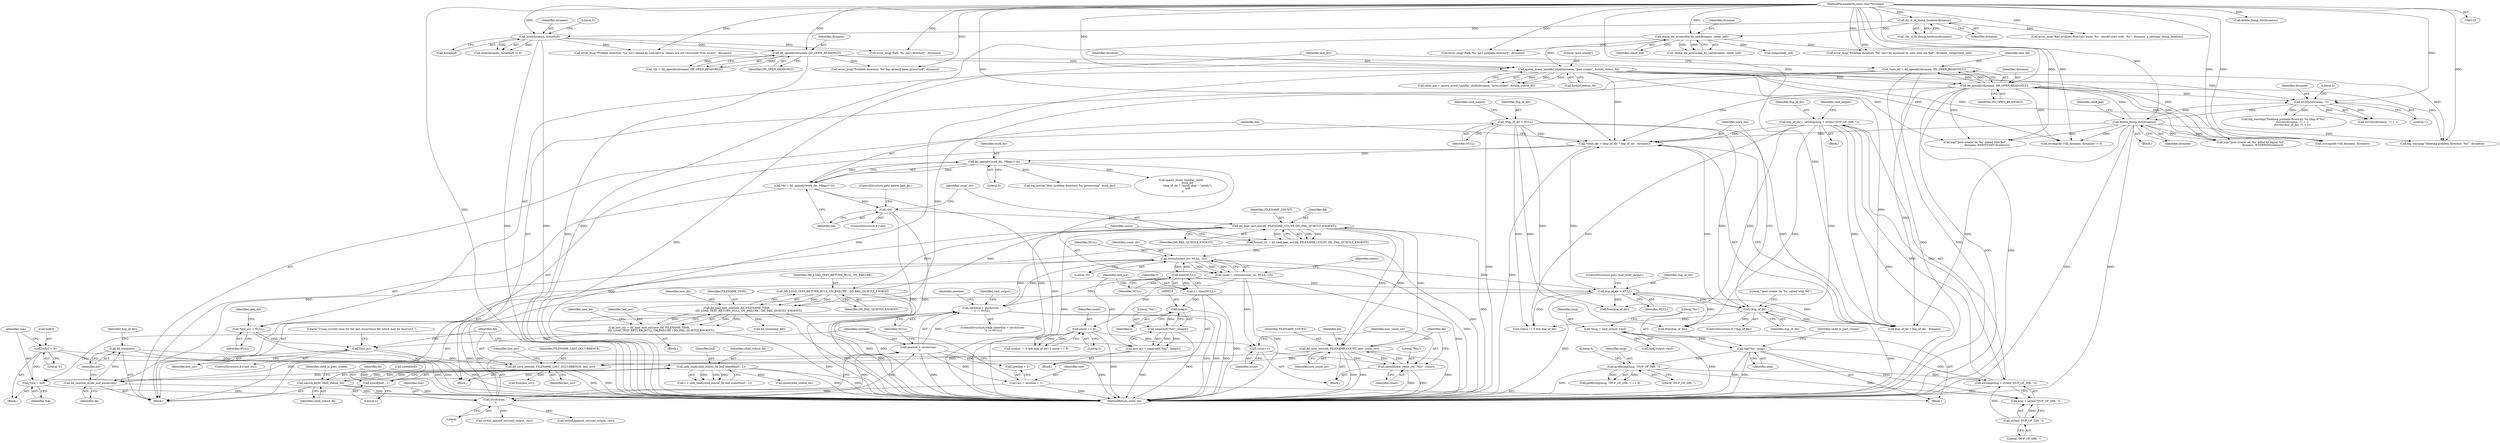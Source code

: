 digraph "0_abrt_8939398b82006ba1fec4ed491339fc075f43fc7c_0@API" {
"1000529" [label="(Call,dd_close(dd))"];
"1000527" [label="(Call,dd_sanitize_mode_and_owner(dd))"];
"1000521" [label="(Call,dd_save_text(dd, FILENAME_LAST_OCCURRENCE, last_ocr))"];
"1000463" [label="(Call,dd_save_text(dd, FILENAME_COUNT, new_count_str))"];
"1000434" [label="(Call,dd_load_text_ext(dd, FILENAME_COUNT, DD_FAIL_QUIETLY_ENOENT))"];
"1000428" [label="(Call,!dd)"];
"1000422" [label="(Call,*dd = dd_opendir(work_dir, /*flags:*/ 0))"];
"1000424" [label="(Call,dd_opendir(work_dir, /*flags:*/ 0))"];
"1000415" [label="(Call,*work_dir = (dup_of_dir ? dup_of_dir : dirname))"];
"1000574" [label="(Call,dup_of_dir = NULL)"];
"1000441" [label="(Call,strtoul(count_str, NULL, 10))"];
"1000432" [label="(Call,*count_str = dd_load_text_ext(dd, FILENAME_COUNT, DD_FAIL_QUIETLY_ENOENT))"];
"1000318" [label="(Call,(newline = strchr(raw, '\n')) != NULL)"];
"1000319" [label="(Call,newline = strchr(raw, '\n'))"];
"1000321" [label="(Call,strchr(raw, '\n'))"];
"1000313" [label="(Call,*raw = buf)"];
"1000295" [label="(Call,safe_read(child_stdout_fd, buf, sizeof(buf) - 1))"];
"1000564" [label="(Call,xmove_fd(fd, child_stdout_fd))"];
"1000307" [label="(Call,buf[r] = '\0')"];
"1000298" [label="(Call,sizeof(buf) - 1)"];
"1000362" [label="(Call,raw = newline + 1)"];
"1000512" [label="(Call,time(NULL))"];
"1000274" [label="(Call,*dup_of_dir = NULL)"];
"1000405" [label="(Call,!dup_of_dir)"];
"1000353" [label="(Call,dup_of_dir = xstrdup(msg + strlen(\"DUP_OF_DIR: \")))"];
"1000355" [label="(Call,xstrdup(msg + strlen(\"DUP_OF_DIR: \")))"];
"1000346" [label="(Call,prefixcmp(msg, \"DUP_OF_DIR: \"))"];
"1000339" [label="(Call,log(\"%s\", msg))"];
"1000334" [label="(Call,*msg = cmd_output->buf)"];
"1000358" [label="(Call,strlen(\"DUP_OF_DIR: \"))"];
"1000268" [label="(Call,spawn_event_handler_child(dirname, \"post-create\", &child_stdout_fd))"];
"1000219" [label="(Call,dd_opendir(dirname, DD_OPEN_READONLY))"];
"1000154" [label="(Call,lstat(dirname, &statbuf))"];
"1000138" [label="(Call,dir_is_in_dump_location(dirname))"];
"1000134" [label="(MethodParameterIn,const char *dirname)"];
"1000242" [label="(Call,dump_dir_accessible_by_uid(dirname, client_uid))"];
"1000479" [label="(Call,dd_opendir(dirname, DD_OPEN_READONLY))"];
"1000551" [label="(Call,delete_dump_dir(dirname))"];
"1000542" [label="(Call,strrchr(dirname, '/'))"];
"1000494" [label="(Call,DD_LOAD_TEXT_RETURN_NULL_ON_FAILURE | DD_FAIL_QUIETLY_ENOENT)"];
"1000459" [label="(Call,sprintf(new_count_str, \"%lu\", count))"];
"1000456" [label="(Call,count++)"];
"1000439" [label="(Call,count = strtoul(count_str, NULL, 10))"];
"1000452" [label="(Call,count == 0)"];
"1000514" [label="(Call,last_ocr = xasprintf(\"%lu\", (long)t))"];
"1000516" [label="(Call,xasprintf(\"%lu\", (long)t))"];
"1000518" [label="(Call,(long)t)"];
"1000510" [label="(Call,t = time(NULL))"];
"1000504" [label="(Call,!last_ocr)"];
"1000489" [label="(Call,last_ocr = dd_load_text_ext(new_dd, FILENAME_TIME,\n                            DD_LOAD_TEXT_RETURN_NULL_ON_FAILURE | DD_FAIL_QUIETLY_ENOENT))"];
"1000491" [label="(Call,dd_load_text_ext(new_dd, FILENAME_TIME,\n                            DD_LOAD_TEXT_RETURN_NULL_ON_FAILURE | DD_FAIL_QUIETLY_ENOENT))"];
"1000477" [label="(Call,*new_dd = dd_opendir(dirname, DD_OPEN_READONLY))"];
"1000483" [label="(Call,*last_ocr = NULL)"];
"1000440" [label="(Identifier,count)"];
"1000429" [label="(Identifier,dd)"];
"1000471" [label="(Identifier,dd)"];
"1000347" [label="(Identifier,msg)"];
"1000437" [label="(Identifier,DD_FAIL_QUIETLY_ENOENT)"];
"1000514" [label="(Call,last_ocr = xasprintf(\"%lu\", (long)t))"];
"1000447" [label="(Call,status != 0 && dup_of_dir)"];
"1000323" [label="(Literal,'\n')"];
"1000349" [label="(Literal,0)"];
"1000311" [label="(Literal,'\0')"];
"1000530" [label="(Identifier,dd)"];
"1000564" [label="(Call,xmove_fd(fd, child_stdout_fd))"];
"1000495" [label="(Identifier,DD_LOAD_TEXT_RETURN_NULL_ON_FAILURE)"];
"1000435" [label="(Identifier,dd)"];
"1000452" [label="(Call,count == 0)"];
"1000464" [label="(Identifier,dd)"];
"1000510" [label="(Call,t = time(NULL))"];
"1000155" [label="(Identifier,dirname)"];
"1000417" [label="(Call,dup_of_dir ? dup_of_dir : dirname)"];
"1000453" [label="(Identifier,count)"];
"1000577" [label="(ControlStructure,goto read_child_output;)"];
"1000295" [label="(Call,safe_read(child_stdout_fd, buf, sizeof(buf) - 1))"];
"1000404" [label="(ControlStructure,if (!dup_of_dir))"];
"1000513" [label="(Identifier,NULL)"];
"1000354" [label="(Identifier,dup_of_dir)"];
"1000138" [label="(Call,dir_is_in_dump_location(dirname))"];
"1000423" [label="(Identifier,dd)"];
"1000442" [label="(Identifier,count_str)"];
"1000271" [label="(Call,&child_stdout_fd)"];
"1000528" [label="(Identifier,dd)"];
"1000433" [label="(Identifier,count_str)"];
"1000351" [label="(Call,free(dup_of_dir))"];
"1000444" [label="(Literal,10)"];
"1000336" [label="(Call,cmd_output->buf)"];
"1000335" [label="(Identifier,msg)"];
"1000533" [label="(Identifier,dup_of_dir)"];
"1000221" [label="(Identifier,DD_OPEN_READONLY)"];
"1000529" [label="(Call,dd_close(dd))"];
"1000296" [label="(Identifier,child_stdout_fd)"];
"1000522" [label="(Identifier,dd)"];
"1000489" [label="(Call,last_ocr = dd_load_text_ext(new_dd, FILENAME_TIME,\n                            DD_LOAD_TEXT_RETURN_NULL_ON_FAILURE | DD_FAIL_QUIETLY_ENOENT))"];
"1000593" [label="(MethodReturn,static int)"];
"1000345" [label="(Call,prefixcmp(msg, \"DUP_OF_DIR: \") == 0)"];
"1000565" [label="(Identifier,fd)"];
"1000268" [label="(Call,spawn_event_handler_child(dirname, \"post-create\", &child_stdout_fd))"];
"1000363" [label="(Identifier,raw)"];
"1000353" [label="(Call,dup_of_dir = xstrdup(msg + strlen(\"DUP_OF_DIR: \")))"];
"1000462" [label="(Identifier,count)"];
"1000524" [label="(Identifier,last_ocr)"];
"1000574" [label="(Call,dup_of_dir = NULL)"];
"1000475" [label="(Block,)"];
"1000339" [label="(Call,log(\"%s\", msg))"];
"1000217" [label="(Call,*dd = dd_opendir(dirname, DD_OPEN_READONLY))"];
"1000477" [label="(Call,*new_dd = dd_opendir(dirname, DD_OPEN_READONLY))"];
"1000543" [label="(Identifier,dirname)"];
"1000493" [label="(Identifier,FILENAME_TIME)"];
"1000430" [label="(ControlStructure,goto delete_bad_dir;)"];
"1000575" [label="(Identifier,dup_of_dir)"];
"1000314" [label="(Identifier,raw)"];
"1000153" [label="(Call,lstat(dirname, &statbuf) != 0)"];
"1000330" [label="(Call,strbuf_append_str(cmd_output, raw))"];
"1000425" [label="(Identifier,work_dir)"];
"1000211" [label="(Call,error_msg(\"Problem directory '%s' isn't owned by root:abrt or others are not restricted from access\", dirname))"];
"1000460" [label="(Identifier,new_count_str)"];
"1000299" [label="(Call,sizeof(buf))"];
"1000135" [label="(Block,)"];
"1000505" [label="(Identifier,last_ocr)"];
"1000525" [label="(Call,free(last_ocr))"];
"1000355" [label="(Call,xstrdup(msg + strlen(\"DUP_OF_DIR: \")))"];
"1000427" [label="(ControlStructure,if (!dd))"];
"1000555" [label="(Identifier,child_pid)"];
"1000468" [label="(Call,strcmp(dd->dd_dirname, dirname) != 0)"];
"1000521" [label="(Call,dd_save_text(dd, FILENAME_LAST_OCCURRENCE, last_ocr))"];
"1000520" [label="(Identifier,t)"];
"1000556" [label="(Call,spawn_event_handler_child(\n                work_dir,\n                (dup_of_dir ? \"notify-dup\" : \"notify\"),\n                &fd\n    ))"];
"1000328" [label="(Identifier,newline)"];
"1000251" [label="(Call,error_msg(\"Path '%s' isn't problem directory\", dirname))"];
"1000307" [label="(Call,buf[r] = '\0')"];
"1000568" [label="(Identifier,child_is_post_create)"];
"1000516" [label="(Call,xasprintf(\"%lu\", (long)t))"];
"1000527" [label="(Call,dd_sanitize_mode_and_owner(dd))"];
"1000298" [label="(Call,sizeof(buf) - 1)"];
"1000243" [label="(Identifier,dirname)"];
"1000538" [label="(Block,)"];
"1000242" [label="(Call,dump_dir_accessible_by_uid(dirname, client_uid))"];
"1000409" [label="(Literal,\"'post-create' on '%s' exited with %d\")"];
"1000334" [label="(Call,*msg = cmd_output->buf)"];
"1000526" [label="(Identifier,last_ocr)"];
"1000158" [label="(Literal,0)"];
"1000545" [label="(Literal,1)"];
"1000348" [label="(Literal,\"DUP_OF_DIR: \")"];
"1000137" [label="(Call,!dir_is_in_dump_location(dirname))"];
"1000317" [label="(ControlStructure,while ((newline = strchr(raw, '\n')) != NULL))"];
"1000490" [label="(Identifier,last_ocr)"];
"1000469" [label="(Call,strcmp(dd->dd_dirname, dirname))"];
"1000301" [label="(Literal,1)"];
"1000485" [label="(Identifier,NULL)"];
"1000364" [label="(Call,newline + 1)"];
"1000368" [label="(Identifier,cmd_output)"];
"1000362" [label="(Call,raw = newline + 1)"];
"1000165" [label="(Call,error_msg(\"Path '%s' isn't directory\", dirname))"];
"1000496" [label="(Identifier,DD_FAIL_QUIETLY_ENOENT)"];
"1000483" [label="(Call,*last_ocr = NULL)"];
"1000367" [label="(Call,strbuf_append_str(cmd_output, raw))"];
"1000398" [label="(Call,log(\"'post-create' on '%s' killed by signal %d\",\n                            dirname, WTERMSIG(status)))"];
"1000270" [label="(Literal,\"post-create\")"];
"1000492" [label="(Identifier,new_dd)"];
"1000134" [label="(MethodParameterIn,const char *dirname)"];
"1000512" [label="(Call,time(NULL))"];
"1000465" [label="(Identifier,FILENAME_COUNT)"];
"1000497" [label="(Call,dd_close(new_dd))"];
"1000244" [label="(Identifier,client_uid)"];
"1000589" [label="(Call,close(child_stdout_fd))"];
"1000498" [label="(Identifier,new_dd)"];
"1000484" [label="(Identifier,last_ocr)"];
"1000219" [label="(Call,dd_opendir(dirname, DD_OPEN_READONLY))"];
"1000293" [label="(Call,r = safe_read(child_stdout_fd, buf, sizeof(buf) - 1))"];
"1000504" [label="(Call,!last_ocr)"];
"1000506" [label="(Block,)"];
"1000454" [label="(Literal,0)"];
"1000256" [label="(Call,error_msg(\"Problem directory '%s' can't be accessed by user with uid %ld\", dirname, (long)client_uid))"];
"1000259" [label="(Call,(long)client_uid)"];
"1000141" [label="(Call,error_msg(\"Bad problem directory name '%s', should start with: '%s'\", dirname, g_settings_dump_location))"];
"1000318" [label="(Call,(newline = strchr(raw, '\n')) != NULL)"];
"1000241" [label="(Call,!dump_dir_accessible_by_uid(dirname, client_uid))"];
"1000279" [label="(Identifier,cmd_output)"];
"1000461" [label="(Literal,\"%lu\")"];
"1000415" [label="(Call,*work_dir = (dup_of_dir ? dup_of_dir : dirname))"];
"1000443" [label="(Identifier,NULL)"];
"1000321" [label="(Call,strchr(raw, '\n'))"];
"1000220" [label="(Identifier,dirname)"];
"1000582" [label="(Call,delete_dump_dir(dirname))"];
"1000322" [label="(Identifier,raw)"];
"1000539" [label="(Call,log_warning(\"Deleting problem directory %s (dup of %s)\",\n                    strrchr(dirname, '/') + 1,\n                    strrchr(dup_of_dir, '/') + 1))"];
"1000446" [label="(Call,(status != 0 && dup_of_dir) || count == 0)"];
"1000234" [label="(Call,error_msg(\"Problem directory '%s' has already been processed\", dirname))"];
"1000491" [label="(Call,dd_load_text_ext(new_dd, FILENAME_TIME,\n                            DD_LOAD_TEXT_RETURN_NULL_ON_FAILURE | DD_FAIL_QUIETLY_ENOENT))"];
"1000479" [label="(Call,dd_opendir(dirname, DD_OPEN_READONLY))"];
"1000463" [label="(Call,dd_save_text(dd, FILENAME_COUNT, new_count_str))"];
"1000313" [label="(Call,*raw = buf)"];
"1000408" [label="(Call,log(\"'post-create' on '%s' exited with %d\",\n                            dirname, WEXITSTATUS(status)))"];
"1000315" [label="(Identifier,buf)"];
"1000325" [label="(Block,)"];
"1000416" [label="(Identifier,work_dir)"];
"1000487" [label="(Identifier,new_dd)"];
"1000508" [label="(Literal,\"Using current time for the last occurrence file which may be incorrect.\")"];
"1000405" [label="(Call,!dup_of_dir)"];
"1000523" [label="(Identifier,FILENAME_LAST_OCCURRENCE)"];
"1000426" [label="(Literal,0)"];
"1000441" [label="(Call,strtoul(count_str, NULL, 10))"];
"1000287" [label="(Block,)"];
"1000466" [label="(Identifier,new_count_str)"];
"1000436" [label="(Identifier,FILENAME_COUNT)"];
"1000324" [label="(Identifier,NULL)"];
"1000308" [label="(Call,buf[r])"];
"1000449" [label="(Identifier,status)"];
"1000269" [label="(Identifier,dirname)"];
"1000358" [label="(Call,strlen(\"DUP_OF_DIR: \"))"];
"1000356" [label="(Call,msg + strlen(\"DUP_OF_DIR: \"))"];
"1000432" [label="(Call,*count_str = dd_load_text_ext(dd, FILENAME_COUNT, DD_FAIL_QUIETLY_ENOENT))"];
"1000276" [label="(Identifier,NULL)"];
"1000406" [label="(Identifier,dup_of_dir)"];
"1000459" [label="(Call,sprintf(new_count_str, \"%lu\", count))"];
"1000517" [label="(Literal,\"%lu\")"];
"1000541" [label="(Call,strrchr(dirname, '/') + 1)"];
"1000552" [label="(Identifier,dirname)"];
"1000274" [label="(Call,*dup_of_dir = NULL)"];
"1000480" [label="(Identifier,dirname)"];
"1000428" [label="(Call,!dd)"];
"1000542" [label="(Call,strrchr(dirname, '/'))"];
"1000154" [label="(Call,lstat(dirname, &statbuf))"];
"1000503" [label="(ControlStructure,if (!last_ocr))"];
"1000456" [label="(Call,count++)"];
"1000455" [label="(Block,)"];
"1000515" [label="(Identifier,last_ocr)"];
"1000481" [label="(Identifier,DD_OPEN_READONLY)"];
"1000439" [label="(Call,count = strtoul(count_str, NULL, 10))"];
"1000478" [label="(Identifier,new_dd)"];
"1000341" [label="(Identifier,msg)"];
"1000340" [label="(Literal,\"%s\")"];
"1000518" [label="(Call,(long)t)"];
"1000350" [label="(Block,)"];
"1000457" [label="(Identifier,count)"];
"1000266" [label="(Call,child_pid = spawn_event_handler_child(dirname, \"post-create\", &child_stdout_fd))"];
"1000297" [label="(Identifier,buf)"];
"1000424" [label="(Call,dd_opendir(work_dir, /*flags:*/ 0))"];
"1000139" [label="(Identifier,dirname)"];
"1000534" [label="(Call,log_notice(\"New problem directory %s, processing\", work_dir))"];
"1000359" [label="(Literal,\"DUP_OF_DIR: \")"];
"1000576" [label="(Identifier,NULL)"];
"1000551" [label="(Call,delete_dump_dir(dirname))"];
"1000488" [label="(Block,)"];
"1000511" [label="(Identifier,t)"];
"1000422" [label="(Call,*dd = dd_opendir(work_dir, /*flags:*/ 0))"];
"1000319" [label="(Call,newline = strchr(raw, '\n'))"];
"1000346" [label="(Call,prefixcmp(msg, \"DUP_OF_DIR: \"))"];
"1000494" [label="(Call,DD_LOAD_TEXT_RETURN_NULL_ON_FAILURE | DD_FAIL_QUIETLY_ENOENT)"];
"1000275" [label="(Identifier,dup_of_dir)"];
"1000361" [label="(Identifier,cmd_output)"];
"1000566" [label="(Identifier,child_stdout_fd)"];
"1000587" [label="(Call,free(dup_of_dir))"];
"1000434" [label="(Call,dd_load_text_ext(dd, FILENAME_COUNT, DD_FAIL_QUIETLY_ENOENT))"];
"1000344" [label="(Identifier,child_is_post_create)"];
"1000320" [label="(Identifier,newline)"];
"1000156" [label="(Call,&statbuf)"];
"1000544" [label="(Literal,'/')"];
"1000579" [label="(Call,log_warning(\"Deleting problem directory '%s'\", dirname))"];
"1000529" -> "1000135"  [label="AST: "];
"1000529" -> "1000530"  [label="CFG: "];
"1000530" -> "1000529"  [label="AST: "];
"1000533" -> "1000529"  [label="CFG: "];
"1000529" -> "1000593"  [label="DDG: "];
"1000529" -> "1000593"  [label="DDG: "];
"1000527" -> "1000529"  [label="DDG: "];
"1000527" -> "1000135"  [label="AST: "];
"1000527" -> "1000528"  [label="CFG: "];
"1000528" -> "1000527"  [label="AST: "];
"1000530" -> "1000527"  [label="CFG: "];
"1000527" -> "1000593"  [label="DDG: "];
"1000521" -> "1000527"  [label="DDG: "];
"1000463" -> "1000527"  [label="DDG: "];
"1000434" -> "1000527"  [label="DDG: "];
"1000521" -> "1000475"  [label="AST: "];
"1000521" -> "1000524"  [label="CFG: "];
"1000522" -> "1000521"  [label="AST: "];
"1000523" -> "1000521"  [label="AST: "];
"1000524" -> "1000521"  [label="AST: "];
"1000526" -> "1000521"  [label="CFG: "];
"1000521" -> "1000593"  [label="DDG: "];
"1000521" -> "1000593"  [label="DDG: "];
"1000463" -> "1000521"  [label="DDG: "];
"1000514" -> "1000521"  [label="DDG: "];
"1000504" -> "1000521"  [label="DDG: "];
"1000521" -> "1000525"  [label="DDG: "];
"1000463" -> "1000455"  [label="AST: "];
"1000463" -> "1000466"  [label="CFG: "];
"1000464" -> "1000463"  [label="AST: "];
"1000465" -> "1000463"  [label="AST: "];
"1000466" -> "1000463"  [label="AST: "];
"1000471" -> "1000463"  [label="CFG: "];
"1000463" -> "1000593"  [label="DDG: "];
"1000463" -> "1000593"  [label="DDG: "];
"1000463" -> "1000593"  [label="DDG: "];
"1000463" -> "1000434"  [label="DDG: "];
"1000463" -> "1000459"  [label="DDG: "];
"1000434" -> "1000463"  [label="DDG: "];
"1000434" -> "1000463"  [label="DDG: "];
"1000459" -> "1000463"  [label="DDG: "];
"1000434" -> "1000432"  [label="AST: "];
"1000434" -> "1000437"  [label="CFG: "];
"1000435" -> "1000434"  [label="AST: "];
"1000436" -> "1000434"  [label="AST: "];
"1000437" -> "1000434"  [label="AST: "];
"1000432" -> "1000434"  [label="CFG: "];
"1000434" -> "1000593"  [label="DDG: "];
"1000434" -> "1000593"  [label="DDG: "];
"1000434" -> "1000432"  [label="DDG: "];
"1000434" -> "1000432"  [label="DDG: "];
"1000434" -> "1000432"  [label="DDG: "];
"1000428" -> "1000434"  [label="DDG: "];
"1000494" -> "1000434"  [label="DDG: "];
"1000434" -> "1000494"  [label="DDG: "];
"1000428" -> "1000427"  [label="AST: "];
"1000428" -> "1000429"  [label="CFG: "];
"1000429" -> "1000428"  [label="AST: "];
"1000430" -> "1000428"  [label="CFG: "];
"1000433" -> "1000428"  [label="CFG: "];
"1000428" -> "1000593"  [label="DDG: "];
"1000428" -> "1000593"  [label="DDG: "];
"1000422" -> "1000428"  [label="DDG: "];
"1000422" -> "1000135"  [label="AST: "];
"1000422" -> "1000424"  [label="CFG: "];
"1000423" -> "1000422"  [label="AST: "];
"1000424" -> "1000422"  [label="AST: "];
"1000429" -> "1000422"  [label="CFG: "];
"1000422" -> "1000593"  [label="DDG: "];
"1000424" -> "1000422"  [label="DDG: "];
"1000424" -> "1000422"  [label="DDG: "];
"1000424" -> "1000426"  [label="CFG: "];
"1000425" -> "1000424"  [label="AST: "];
"1000426" -> "1000424"  [label="AST: "];
"1000424" -> "1000593"  [label="DDG: "];
"1000415" -> "1000424"  [label="DDG: "];
"1000424" -> "1000534"  [label="DDG: "];
"1000424" -> "1000556"  [label="DDG: "];
"1000415" -> "1000135"  [label="AST: "];
"1000415" -> "1000417"  [label="CFG: "];
"1000416" -> "1000415"  [label="AST: "];
"1000417" -> "1000415"  [label="AST: "];
"1000423" -> "1000415"  [label="CFG: "];
"1000415" -> "1000593"  [label="DDG: "];
"1000574" -> "1000415"  [label="DDG: "];
"1000274" -> "1000415"  [label="DDG: "];
"1000405" -> "1000415"  [label="DDG: "];
"1000353" -> "1000415"  [label="DDG: "];
"1000268" -> "1000415"  [label="DDG: "];
"1000479" -> "1000415"  [label="DDG: "];
"1000551" -> "1000415"  [label="DDG: "];
"1000134" -> "1000415"  [label="DDG: "];
"1000574" -> "1000135"  [label="AST: "];
"1000574" -> "1000576"  [label="CFG: "];
"1000575" -> "1000574"  [label="AST: "];
"1000576" -> "1000574"  [label="AST: "];
"1000577" -> "1000574"  [label="CFG: "];
"1000574" -> "1000593"  [label="DDG: "];
"1000574" -> "1000351"  [label="DDG: "];
"1000574" -> "1000405"  [label="DDG: "];
"1000574" -> "1000417"  [label="DDG: "];
"1000574" -> "1000447"  [label="DDG: "];
"1000441" -> "1000574"  [label="DDG: "];
"1000512" -> "1000574"  [label="DDG: "];
"1000574" -> "1000587"  [label="DDG: "];
"1000441" -> "1000439"  [label="AST: "];
"1000441" -> "1000444"  [label="CFG: "];
"1000442" -> "1000441"  [label="AST: "];
"1000443" -> "1000441"  [label="AST: "];
"1000444" -> "1000441"  [label="AST: "];
"1000439" -> "1000441"  [label="CFG: "];
"1000441" -> "1000593"  [label="DDG: "];
"1000441" -> "1000318"  [label="DDG: "];
"1000441" -> "1000439"  [label="DDG: "];
"1000441" -> "1000439"  [label="DDG: "];
"1000441" -> "1000439"  [label="DDG: "];
"1000432" -> "1000441"  [label="DDG: "];
"1000318" -> "1000441"  [label="DDG: "];
"1000512" -> "1000441"  [label="DDG: "];
"1000441" -> "1000483"  [label="DDG: "];
"1000441" -> "1000512"  [label="DDG: "];
"1000432" -> "1000135"  [label="AST: "];
"1000433" -> "1000432"  [label="AST: "];
"1000440" -> "1000432"  [label="CFG: "];
"1000432" -> "1000593"  [label="DDG: "];
"1000318" -> "1000317"  [label="AST: "];
"1000318" -> "1000324"  [label="CFG: "];
"1000319" -> "1000318"  [label="AST: "];
"1000324" -> "1000318"  [label="AST: "];
"1000328" -> "1000318"  [label="CFG: "];
"1000368" -> "1000318"  [label="CFG: "];
"1000318" -> "1000593"  [label="DDG: "];
"1000318" -> "1000593"  [label="DDG: "];
"1000319" -> "1000318"  [label="DDG: "];
"1000321" -> "1000318"  [label="DDG: "];
"1000321" -> "1000318"  [label="DDG: "];
"1000512" -> "1000318"  [label="DDG: "];
"1000319" -> "1000321"  [label="CFG: "];
"1000320" -> "1000319"  [label="AST: "];
"1000321" -> "1000319"  [label="AST: "];
"1000324" -> "1000319"  [label="CFG: "];
"1000319" -> "1000593"  [label="DDG: "];
"1000319" -> "1000593"  [label="DDG: "];
"1000321" -> "1000319"  [label="DDG: "];
"1000321" -> "1000319"  [label="DDG: "];
"1000319" -> "1000362"  [label="DDG: "];
"1000319" -> "1000364"  [label="DDG: "];
"1000321" -> "1000323"  [label="CFG: "];
"1000322" -> "1000321"  [label="AST: "];
"1000323" -> "1000321"  [label="AST: "];
"1000313" -> "1000321"  [label="DDG: "];
"1000362" -> "1000321"  [label="DDG: "];
"1000321" -> "1000330"  [label="DDG: "];
"1000321" -> "1000367"  [label="DDG: "];
"1000313" -> "1000287"  [label="AST: "];
"1000313" -> "1000315"  [label="CFG: "];
"1000314" -> "1000313"  [label="AST: "];
"1000315" -> "1000313"  [label="AST: "];
"1000320" -> "1000313"  [label="CFG: "];
"1000295" -> "1000313"  [label="DDG: "];
"1000307" -> "1000313"  [label="DDG: "];
"1000295" -> "1000293"  [label="AST: "];
"1000295" -> "1000298"  [label="CFG: "];
"1000296" -> "1000295"  [label="AST: "];
"1000297" -> "1000295"  [label="AST: "];
"1000298" -> "1000295"  [label="AST: "];
"1000293" -> "1000295"  [label="CFG: "];
"1000295" -> "1000593"  [label="DDG: "];
"1000295" -> "1000593"  [label="DDG: "];
"1000295" -> "1000293"  [label="DDG: "];
"1000295" -> "1000293"  [label="DDG: "];
"1000295" -> "1000293"  [label="DDG: "];
"1000564" -> "1000295"  [label="DDG: "];
"1000307" -> "1000295"  [label="DDG: "];
"1000298" -> "1000295"  [label="DDG: "];
"1000295" -> "1000564"  [label="DDG: "];
"1000295" -> "1000589"  [label="DDG: "];
"1000564" -> "1000135"  [label="AST: "];
"1000564" -> "1000566"  [label="CFG: "];
"1000565" -> "1000564"  [label="AST: "];
"1000566" -> "1000564"  [label="AST: "];
"1000568" -> "1000564"  [label="CFG: "];
"1000564" -> "1000593"  [label="DDG: "];
"1000564" -> "1000593"  [label="DDG: "];
"1000307" -> "1000287"  [label="AST: "];
"1000307" -> "1000311"  [label="CFG: "];
"1000308" -> "1000307"  [label="AST: "];
"1000311" -> "1000307"  [label="AST: "];
"1000314" -> "1000307"  [label="CFG: "];
"1000307" -> "1000593"  [label="DDG: "];
"1000298" -> "1000301"  [label="CFG: "];
"1000299" -> "1000298"  [label="AST: "];
"1000301" -> "1000298"  [label="AST: "];
"1000362" -> "1000325"  [label="AST: "];
"1000362" -> "1000364"  [label="CFG: "];
"1000363" -> "1000362"  [label="AST: "];
"1000364" -> "1000362"  [label="AST: "];
"1000320" -> "1000362"  [label="CFG: "];
"1000362" -> "1000593"  [label="DDG: "];
"1000512" -> "1000510"  [label="AST: "];
"1000512" -> "1000513"  [label="CFG: "];
"1000513" -> "1000512"  [label="AST: "];
"1000510" -> "1000512"  [label="CFG: "];
"1000512" -> "1000510"  [label="DDG: "];
"1000274" -> "1000135"  [label="AST: "];
"1000274" -> "1000276"  [label="CFG: "];
"1000275" -> "1000274"  [label="AST: "];
"1000276" -> "1000274"  [label="AST: "];
"1000279" -> "1000274"  [label="CFG: "];
"1000274" -> "1000593"  [label="DDG: "];
"1000274" -> "1000351"  [label="DDG: "];
"1000274" -> "1000405"  [label="DDG: "];
"1000274" -> "1000417"  [label="DDG: "];
"1000274" -> "1000447"  [label="DDG: "];
"1000274" -> "1000587"  [label="DDG: "];
"1000405" -> "1000404"  [label="AST: "];
"1000405" -> "1000406"  [label="CFG: "];
"1000406" -> "1000405"  [label="AST: "];
"1000409" -> "1000405"  [label="CFG: "];
"1000416" -> "1000405"  [label="CFG: "];
"1000405" -> "1000593"  [label="DDG: "];
"1000353" -> "1000405"  [label="DDG: "];
"1000405" -> "1000417"  [label="DDG: "];
"1000405" -> "1000447"  [label="DDG: "];
"1000405" -> "1000587"  [label="DDG: "];
"1000353" -> "1000350"  [label="AST: "];
"1000353" -> "1000355"  [label="CFG: "];
"1000354" -> "1000353"  [label="AST: "];
"1000355" -> "1000353"  [label="AST: "];
"1000361" -> "1000353"  [label="CFG: "];
"1000353" -> "1000593"  [label="DDG: "];
"1000353" -> "1000351"  [label="DDG: "];
"1000355" -> "1000353"  [label="DDG: "];
"1000353" -> "1000417"  [label="DDG: "];
"1000353" -> "1000447"  [label="DDG: "];
"1000353" -> "1000587"  [label="DDG: "];
"1000355" -> "1000356"  [label="CFG: "];
"1000356" -> "1000355"  [label="AST: "];
"1000355" -> "1000593"  [label="DDG: "];
"1000346" -> "1000355"  [label="DDG: "];
"1000339" -> "1000355"  [label="DDG: "];
"1000358" -> "1000355"  [label="DDG: "];
"1000346" -> "1000345"  [label="AST: "];
"1000346" -> "1000348"  [label="CFG: "];
"1000347" -> "1000346"  [label="AST: "];
"1000348" -> "1000346"  [label="AST: "];
"1000349" -> "1000346"  [label="CFG: "];
"1000346" -> "1000593"  [label="DDG: "];
"1000346" -> "1000345"  [label="DDG: "];
"1000346" -> "1000345"  [label="DDG: "];
"1000339" -> "1000346"  [label="DDG: "];
"1000346" -> "1000356"  [label="DDG: "];
"1000339" -> "1000325"  [label="AST: "];
"1000339" -> "1000341"  [label="CFG: "];
"1000340" -> "1000339"  [label="AST: "];
"1000341" -> "1000339"  [label="AST: "];
"1000344" -> "1000339"  [label="CFG: "];
"1000339" -> "1000593"  [label="DDG: "];
"1000339" -> "1000593"  [label="DDG: "];
"1000334" -> "1000339"  [label="DDG: "];
"1000339" -> "1000356"  [label="DDG: "];
"1000334" -> "1000325"  [label="AST: "];
"1000334" -> "1000336"  [label="CFG: "];
"1000335" -> "1000334"  [label="AST: "];
"1000336" -> "1000334"  [label="AST: "];
"1000340" -> "1000334"  [label="CFG: "];
"1000334" -> "1000593"  [label="DDG: "];
"1000358" -> "1000356"  [label="AST: "];
"1000358" -> "1000359"  [label="CFG: "];
"1000359" -> "1000358"  [label="AST: "];
"1000356" -> "1000358"  [label="CFG: "];
"1000358" -> "1000356"  [label="DDG: "];
"1000268" -> "1000266"  [label="AST: "];
"1000268" -> "1000271"  [label="CFG: "];
"1000269" -> "1000268"  [label="AST: "];
"1000270" -> "1000268"  [label="AST: "];
"1000271" -> "1000268"  [label="AST: "];
"1000266" -> "1000268"  [label="CFG: "];
"1000268" -> "1000593"  [label="DDG: "];
"1000268" -> "1000593"  [label="DDG: "];
"1000268" -> "1000266"  [label="DDG: "];
"1000268" -> "1000266"  [label="DDG: "];
"1000268" -> "1000266"  [label="DDG: "];
"1000219" -> "1000268"  [label="DDG: "];
"1000242" -> "1000268"  [label="DDG: "];
"1000134" -> "1000268"  [label="DDG: "];
"1000268" -> "1000398"  [label="DDG: "];
"1000268" -> "1000408"  [label="DDG: "];
"1000268" -> "1000417"  [label="DDG: "];
"1000268" -> "1000468"  [label="DDG: "];
"1000268" -> "1000469"  [label="DDG: "];
"1000268" -> "1000479"  [label="DDG: "];
"1000268" -> "1000542"  [label="DDG: "];
"1000268" -> "1000579"  [label="DDG: "];
"1000219" -> "1000217"  [label="AST: "];
"1000219" -> "1000221"  [label="CFG: "];
"1000220" -> "1000219"  [label="AST: "];
"1000221" -> "1000219"  [label="AST: "];
"1000217" -> "1000219"  [label="CFG: "];
"1000219" -> "1000593"  [label="DDG: "];
"1000219" -> "1000217"  [label="DDG: "];
"1000219" -> "1000217"  [label="DDG: "];
"1000154" -> "1000219"  [label="DDG: "];
"1000134" -> "1000219"  [label="DDG: "];
"1000219" -> "1000234"  [label="DDG: "];
"1000219" -> "1000479"  [label="DDG: "];
"1000154" -> "1000153"  [label="AST: "];
"1000154" -> "1000156"  [label="CFG: "];
"1000155" -> "1000154"  [label="AST: "];
"1000156" -> "1000154"  [label="AST: "];
"1000158" -> "1000154"  [label="CFG: "];
"1000154" -> "1000593"  [label="DDG: "];
"1000154" -> "1000593"  [label="DDG: "];
"1000154" -> "1000153"  [label="DDG: "];
"1000154" -> "1000153"  [label="DDG: "];
"1000138" -> "1000154"  [label="DDG: "];
"1000134" -> "1000154"  [label="DDG: "];
"1000154" -> "1000165"  [label="DDG: "];
"1000154" -> "1000211"  [label="DDG: "];
"1000138" -> "1000137"  [label="AST: "];
"1000138" -> "1000139"  [label="CFG: "];
"1000139" -> "1000138"  [label="AST: "];
"1000137" -> "1000138"  [label="CFG: "];
"1000138" -> "1000137"  [label="DDG: "];
"1000134" -> "1000138"  [label="DDG: "];
"1000138" -> "1000141"  [label="DDG: "];
"1000138" -> "1000242"  [label="DDG: "];
"1000134" -> "1000133"  [label="AST: "];
"1000134" -> "1000593"  [label="DDG: "];
"1000134" -> "1000141"  [label="DDG: "];
"1000134" -> "1000165"  [label="DDG: "];
"1000134" -> "1000211"  [label="DDG: "];
"1000134" -> "1000234"  [label="DDG: "];
"1000134" -> "1000242"  [label="DDG: "];
"1000134" -> "1000251"  [label="DDG: "];
"1000134" -> "1000256"  [label="DDG: "];
"1000134" -> "1000398"  [label="DDG: "];
"1000134" -> "1000408"  [label="DDG: "];
"1000134" -> "1000417"  [label="DDG: "];
"1000134" -> "1000468"  [label="DDG: "];
"1000134" -> "1000469"  [label="DDG: "];
"1000134" -> "1000479"  [label="DDG: "];
"1000134" -> "1000542"  [label="DDG: "];
"1000134" -> "1000551"  [label="DDG: "];
"1000134" -> "1000579"  [label="DDG: "];
"1000134" -> "1000582"  [label="DDG: "];
"1000242" -> "1000241"  [label="AST: "];
"1000242" -> "1000244"  [label="CFG: "];
"1000243" -> "1000242"  [label="AST: "];
"1000244" -> "1000242"  [label="AST: "];
"1000241" -> "1000242"  [label="CFG: "];
"1000242" -> "1000593"  [label="DDG: "];
"1000242" -> "1000241"  [label="DDG: "];
"1000242" -> "1000241"  [label="DDG: "];
"1000242" -> "1000251"  [label="DDG: "];
"1000242" -> "1000256"  [label="DDG: "];
"1000242" -> "1000259"  [label="DDG: "];
"1000479" -> "1000477"  [label="AST: "];
"1000479" -> "1000481"  [label="CFG: "];
"1000480" -> "1000479"  [label="AST: "];
"1000481" -> "1000479"  [label="AST: "];
"1000477" -> "1000479"  [label="CFG: "];
"1000479" -> "1000593"  [label="DDG: "];
"1000479" -> "1000593"  [label="DDG: "];
"1000479" -> "1000398"  [label="DDG: "];
"1000479" -> "1000408"  [label="DDG: "];
"1000479" -> "1000417"  [label="DDG: "];
"1000479" -> "1000468"  [label="DDG: "];
"1000479" -> "1000469"  [label="DDG: "];
"1000479" -> "1000477"  [label="DDG: "];
"1000479" -> "1000477"  [label="DDG: "];
"1000551" -> "1000479"  [label="DDG: "];
"1000479" -> "1000542"  [label="DDG: "];
"1000479" -> "1000579"  [label="DDG: "];
"1000551" -> "1000538"  [label="AST: "];
"1000551" -> "1000552"  [label="CFG: "];
"1000552" -> "1000551"  [label="AST: "];
"1000555" -> "1000551"  [label="CFG: "];
"1000551" -> "1000593"  [label="DDG: "];
"1000551" -> "1000593"  [label="DDG: "];
"1000551" -> "1000398"  [label="DDG: "];
"1000551" -> "1000408"  [label="DDG: "];
"1000551" -> "1000417"  [label="DDG: "];
"1000551" -> "1000468"  [label="DDG: "];
"1000551" -> "1000469"  [label="DDG: "];
"1000551" -> "1000542"  [label="DDG: "];
"1000542" -> "1000551"  [label="DDG: "];
"1000551" -> "1000579"  [label="DDG: "];
"1000542" -> "1000541"  [label="AST: "];
"1000542" -> "1000544"  [label="CFG: "];
"1000543" -> "1000542"  [label="AST: "];
"1000544" -> "1000542"  [label="AST: "];
"1000545" -> "1000542"  [label="CFG: "];
"1000542" -> "1000539"  [label="DDG: "];
"1000542" -> "1000539"  [label="DDG: "];
"1000542" -> "1000541"  [label="DDG: "];
"1000542" -> "1000541"  [label="DDG: "];
"1000494" -> "1000491"  [label="AST: "];
"1000494" -> "1000496"  [label="CFG: "];
"1000495" -> "1000494"  [label="AST: "];
"1000496" -> "1000494"  [label="AST: "];
"1000491" -> "1000494"  [label="CFG: "];
"1000494" -> "1000593"  [label="DDG: "];
"1000494" -> "1000593"  [label="DDG: "];
"1000494" -> "1000491"  [label="DDG: "];
"1000494" -> "1000491"  [label="DDG: "];
"1000459" -> "1000455"  [label="AST: "];
"1000459" -> "1000462"  [label="CFG: "];
"1000460" -> "1000459"  [label="AST: "];
"1000461" -> "1000459"  [label="AST: "];
"1000462" -> "1000459"  [label="AST: "];
"1000464" -> "1000459"  [label="CFG: "];
"1000459" -> "1000593"  [label="DDG: "];
"1000459" -> "1000593"  [label="DDG: "];
"1000456" -> "1000459"  [label="DDG: "];
"1000456" -> "1000455"  [label="AST: "];
"1000456" -> "1000457"  [label="CFG: "];
"1000457" -> "1000456"  [label="AST: "];
"1000460" -> "1000456"  [label="CFG: "];
"1000439" -> "1000456"  [label="DDG: "];
"1000452" -> "1000456"  [label="DDG: "];
"1000439" -> "1000135"  [label="AST: "];
"1000440" -> "1000439"  [label="AST: "];
"1000449" -> "1000439"  [label="CFG: "];
"1000439" -> "1000593"  [label="DDG: "];
"1000439" -> "1000593"  [label="DDG: "];
"1000439" -> "1000452"  [label="DDG: "];
"1000452" -> "1000446"  [label="AST: "];
"1000452" -> "1000454"  [label="CFG: "];
"1000453" -> "1000452"  [label="AST: "];
"1000454" -> "1000452"  [label="AST: "];
"1000446" -> "1000452"  [label="CFG: "];
"1000452" -> "1000593"  [label="DDG: "];
"1000452" -> "1000446"  [label="DDG: "];
"1000452" -> "1000446"  [label="DDG: "];
"1000514" -> "1000506"  [label="AST: "];
"1000514" -> "1000516"  [label="CFG: "];
"1000515" -> "1000514"  [label="AST: "];
"1000516" -> "1000514"  [label="AST: "];
"1000522" -> "1000514"  [label="CFG: "];
"1000514" -> "1000593"  [label="DDG: "];
"1000516" -> "1000514"  [label="DDG: "];
"1000516" -> "1000514"  [label="DDG: "];
"1000516" -> "1000518"  [label="CFG: "];
"1000517" -> "1000516"  [label="AST: "];
"1000518" -> "1000516"  [label="AST: "];
"1000516" -> "1000593"  [label="DDG: "];
"1000518" -> "1000516"  [label="DDG: "];
"1000518" -> "1000520"  [label="CFG: "];
"1000519" -> "1000518"  [label="AST: "];
"1000520" -> "1000518"  [label="AST: "];
"1000518" -> "1000593"  [label="DDG: "];
"1000510" -> "1000518"  [label="DDG: "];
"1000510" -> "1000506"  [label="AST: "];
"1000511" -> "1000510"  [label="AST: "];
"1000515" -> "1000510"  [label="CFG: "];
"1000510" -> "1000593"  [label="DDG: "];
"1000504" -> "1000503"  [label="AST: "];
"1000504" -> "1000505"  [label="CFG: "];
"1000505" -> "1000504"  [label="AST: "];
"1000508" -> "1000504"  [label="CFG: "];
"1000522" -> "1000504"  [label="CFG: "];
"1000504" -> "1000593"  [label="DDG: "];
"1000489" -> "1000504"  [label="DDG: "];
"1000483" -> "1000504"  [label="DDG: "];
"1000489" -> "1000488"  [label="AST: "];
"1000489" -> "1000491"  [label="CFG: "];
"1000490" -> "1000489"  [label="AST: "];
"1000491" -> "1000489"  [label="AST: "];
"1000498" -> "1000489"  [label="CFG: "];
"1000489" -> "1000593"  [label="DDG: "];
"1000491" -> "1000489"  [label="DDG: "];
"1000491" -> "1000489"  [label="DDG: "];
"1000491" -> "1000489"  [label="DDG: "];
"1000492" -> "1000491"  [label="AST: "];
"1000493" -> "1000491"  [label="AST: "];
"1000491" -> "1000593"  [label="DDG: "];
"1000491" -> "1000593"  [label="DDG: "];
"1000477" -> "1000491"  [label="DDG: "];
"1000491" -> "1000497"  [label="DDG: "];
"1000477" -> "1000475"  [label="AST: "];
"1000478" -> "1000477"  [label="AST: "];
"1000484" -> "1000477"  [label="CFG: "];
"1000477" -> "1000593"  [label="DDG: "];
"1000477" -> "1000593"  [label="DDG: "];
"1000483" -> "1000475"  [label="AST: "];
"1000483" -> "1000485"  [label="CFG: "];
"1000484" -> "1000483"  [label="AST: "];
"1000485" -> "1000483"  [label="AST: "];
"1000487" -> "1000483"  [label="CFG: "];
}
